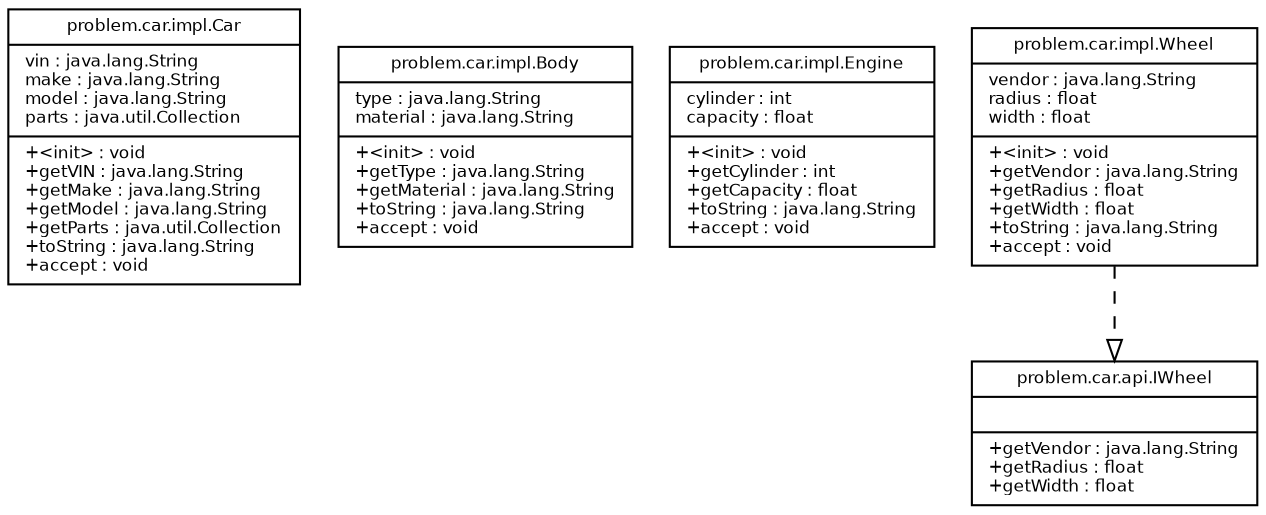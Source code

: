 digraph G {
fontname = "Bitstream Vera Sans"
fontsize = 8
node [
fontname = "Bitstream Vera Sans"
fontsize = 8
shape = "record"
]
edge [
fontname = "Bitstream Vera Sans"
fontsize = 8
]
problemcarimplCar [
label = "{problem.car.impl.Car|vin : java.lang.String\lmake : java.lang.String\lmodel : java.lang.String\lparts : java.util.Collection\l|+\<init\> : void\l+getVIN : java.lang.String\l+getMake : java.lang.String\l+getModel : java.lang.String\l+getParts : java.util.Collection\l+toString : java.lang.String\l+accept : void\l}"
]
problemcarimplBody [
label = "{problem.car.impl.Body|type : java.lang.String\lmaterial : java.lang.String\l|+\<init\> : void\l+getType : java.lang.String\l+getMaterial : java.lang.String\l+toString : java.lang.String\l+accept : void\l}"
]
problemcarimplEngine [
label = "{problem.car.impl.Engine|cylinder : int\lcapacity : float\l|+\<init\> : void\l+getCylinder : int\l+getCapacity : float\l+toString : java.lang.String\l+accept : void\l}"
]
problemcarimplWheel [
label = "{problem.car.impl.Wheel|vendor : java.lang.String\lradius : float\lwidth : float\l|+\<init\> : void\l+getVendor : java.lang.String\l+getRadius : float\l+getWidth : float\l+toString : java.lang.String\l+accept : void\l}"
]
problemcarapiIWheel [
label = "{problem.car.api.IWheel||+getVendor : java.lang.String\l+getRadius : float\l+getWidth : float\l}"
]
edge [ arrowhead = "empty" ]
edge [ arrowhead = "empty", style = "dashed" ]
problemcarimplWheel -> problemcarapiIWheel
}
